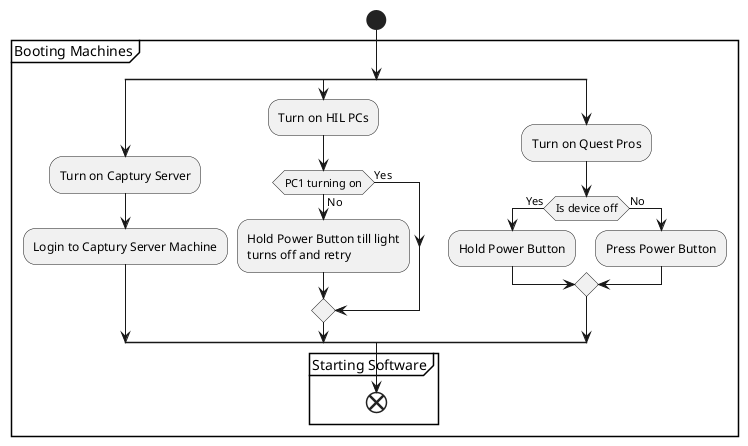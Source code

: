 @startuml
Start
partition Booting Machines
split
:Turn on Captury Server;
:Login to Captury Server Machine;
split again
:Turn on HIL PCs;
if (PC1 turning on) then (No)
:Hold Power Button till light
turns off and retry;
else (Yes)
endif
split again
:Turn on Quest Pros;
if (Is device off) then (Yes)
:Hold Power Button;
else (No)
:Press Power Button;
endif
end split
partition Starting Software
end
@enduml